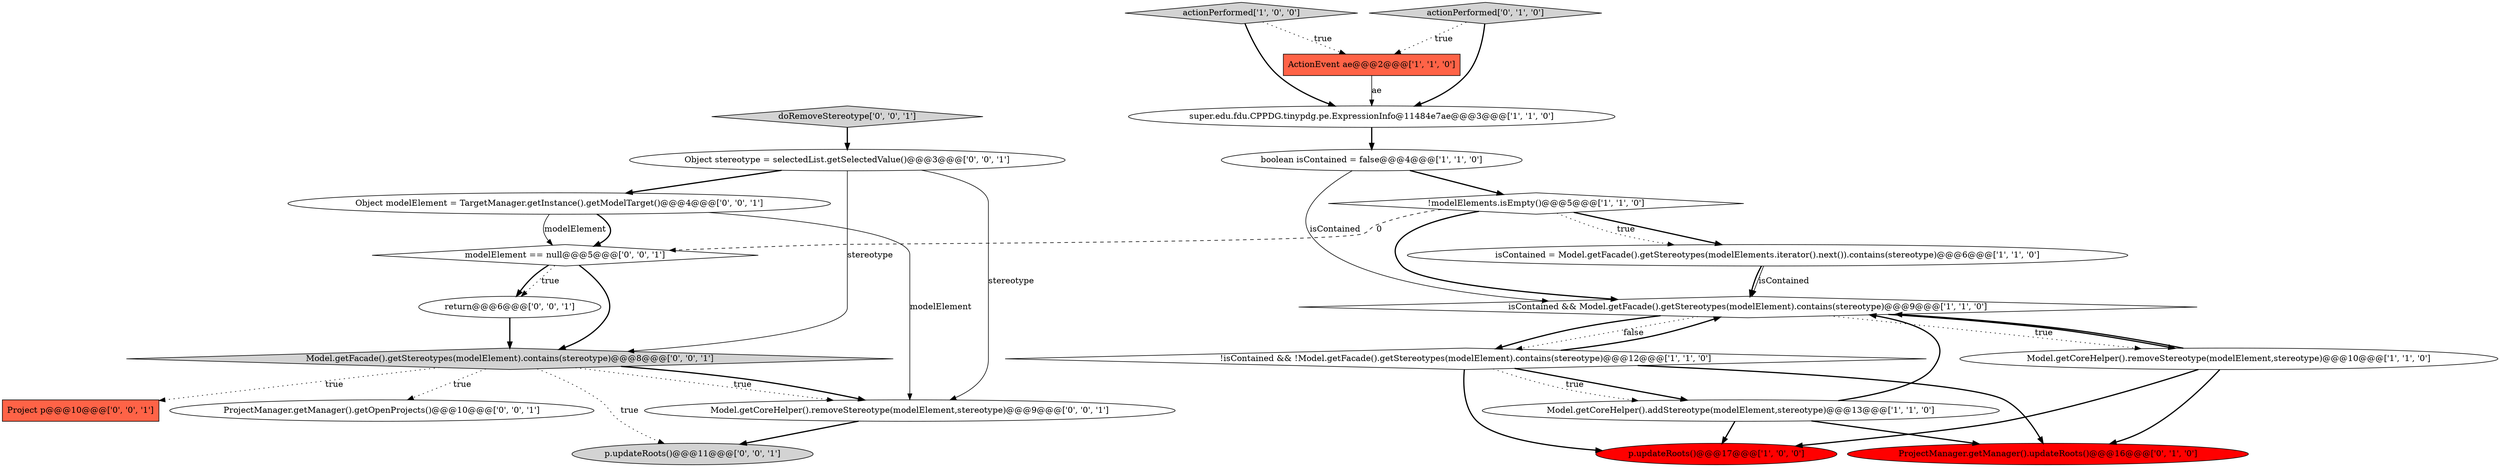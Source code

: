 digraph {
13 [style = filled, label = "doRemoveStereotype['0', '0', '1']", fillcolor = lightgray, shape = diamond image = "AAA0AAABBB3BBB"];
22 [style = filled, label = "Model.getFacade().getStereotypes(modelElement).contains(stereotype)@@@8@@@['0', '0', '1']", fillcolor = lightgray, shape = diamond image = "AAA0AAABBB3BBB"];
20 [style = filled, label = "ProjectManager.getManager().getOpenProjects()@@@10@@@['0', '0', '1']", fillcolor = white, shape = ellipse image = "AAA0AAABBB3BBB"];
18 [style = filled, label = "Model.getCoreHelper().removeStereotype(modelElement,stereotype)@@@9@@@['0', '0', '1']", fillcolor = white, shape = ellipse image = "AAA0AAABBB3BBB"];
0 [style = filled, label = "Model.getCoreHelper().addStereotype(modelElement,stereotype)@@@13@@@['1', '1', '0']", fillcolor = white, shape = ellipse image = "AAA0AAABBB1BBB"];
11 [style = filled, label = "ProjectManager.getManager().updateRoots()@@@16@@@['0', '1', '0']", fillcolor = red, shape = ellipse image = "AAA1AAABBB2BBB"];
2 [style = filled, label = "boolean isContained = false@@@4@@@['1', '1', '0']", fillcolor = white, shape = ellipse image = "AAA0AAABBB1BBB"];
8 [style = filled, label = "actionPerformed['1', '0', '0']", fillcolor = lightgray, shape = diamond image = "AAA0AAABBB1BBB"];
6 [style = filled, label = "Model.getCoreHelper().removeStereotype(modelElement,stereotype)@@@10@@@['1', '1', '0']", fillcolor = white, shape = ellipse image = "AAA0AAABBB1BBB"];
19 [style = filled, label = "Object stereotype = selectedList.getSelectedValue()@@@3@@@['0', '0', '1']", fillcolor = white, shape = ellipse image = "AAA0AAABBB3BBB"];
14 [style = filled, label = "modelElement == null@@@5@@@['0', '0', '1']", fillcolor = white, shape = diamond image = "AAA0AAABBB3BBB"];
17 [style = filled, label = "Object modelElement = TargetManager.getInstance().getModelTarget()@@@4@@@['0', '0', '1']", fillcolor = white, shape = ellipse image = "AAA0AAABBB3BBB"];
21 [style = filled, label = "return@@@6@@@['0', '0', '1']", fillcolor = white, shape = ellipse image = "AAA0AAABBB3BBB"];
4 [style = filled, label = "!modelElements.isEmpty()@@@5@@@['1', '1', '0']", fillcolor = white, shape = diamond image = "AAA0AAABBB1BBB"];
16 [style = filled, label = "p.updateRoots()@@@11@@@['0', '0', '1']", fillcolor = lightgray, shape = ellipse image = "AAA0AAABBB3BBB"];
12 [style = filled, label = "actionPerformed['0', '1', '0']", fillcolor = lightgray, shape = diamond image = "AAA0AAABBB2BBB"];
9 [style = filled, label = "isContained = Model.getFacade().getStereotypes(modelElements.iterator().next()).contains(stereotype)@@@6@@@['1', '1', '0']", fillcolor = white, shape = ellipse image = "AAA0AAABBB1BBB"];
5 [style = filled, label = "isContained && Model.getFacade().getStereotypes(modelElement).contains(stereotype)@@@9@@@['1', '1', '0']", fillcolor = white, shape = diamond image = "AAA0AAABBB1BBB"];
1 [style = filled, label = "ActionEvent ae@@@2@@@['1', '1', '0']", fillcolor = tomato, shape = box image = "AAA0AAABBB1BBB"];
3 [style = filled, label = "super.edu.fdu.CPPDG.tinypdg.pe.ExpressionInfo@11484e7ae@@@3@@@['1', '1', '0']", fillcolor = white, shape = ellipse image = "AAA0AAABBB1BBB"];
7 [style = filled, label = "p.updateRoots()@@@17@@@['1', '0', '0']", fillcolor = red, shape = ellipse image = "AAA1AAABBB1BBB"];
10 [style = filled, label = "!isContained && !Model.getFacade().getStereotypes(modelElement).contains(stereotype)@@@12@@@['1', '1', '0']", fillcolor = white, shape = diamond image = "AAA0AAABBB1BBB"];
15 [style = filled, label = "Project p@@@10@@@['0', '0', '1']", fillcolor = tomato, shape = box image = "AAA0AAABBB3BBB"];
4->9 [style = bold, label=""];
5->10 [style = bold, label=""];
22->18 [style = dotted, label="true"];
8->3 [style = bold, label=""];
1->3 [style = solid, label="ae"];
14->22 [style = bold, label=""];
9->5 [style = solid, label="isContained"];
5->6 [style = dotted, label="true"];
5->10 [style = dotted, label="false"];
0->11 [style = bold, label=""];
12->1 [style = dotted, label="true"];
19->17 [style = bold, label=""];
2->4 [style = bold, label=""];
10->7 [style = bold, label=""];
0->7 [style = bold, label=""];
8->1 [style = dotted, label="true"];
6->5 [style = bold, label=""];
19->18 [style = solid, label="stereotype"];
22->18 [style = bold, label=""];
13->19 [style = bold, label=""];
10->11 [style = bold, label=""];
14->21 [style = dotted, label="true"];
10->5 [style = bold, label=""];
5->6 [style = bold, label=""];
3->2 [style = bold, label=""];
22->20 [style = dotted, label="true"];
17->14 [style = bold, label=""];
21->22 [style = bold, label=""];
6->11 [style = bold, label=""];
22->16 [style = dotted, label="true"];
10->0 [style = bold, label=""];
9->5 [style = bold, label=""];
10->0 [style = dotted, label="true"];
4->14 [style = dashed, label="0"];
12->3 [style = bold, label=""];
17->18 [style = solid, label="modelElement"];
4->9 [style = dotted, label="true"];
6->7 [style = bold, label=""];
22->15 [style = dotted, label="true"];
4->5 [style = bold, label=""];
14->21 [style = bold, label=""];
17->14 [style = solid, label="modelElement"];
19->22 [style = solid, label="stereotype"];
0->5 [style = bold, label=""];
2->5 [style = solid, label="isContained"];
18->16 [style = bold, label=""];
}
